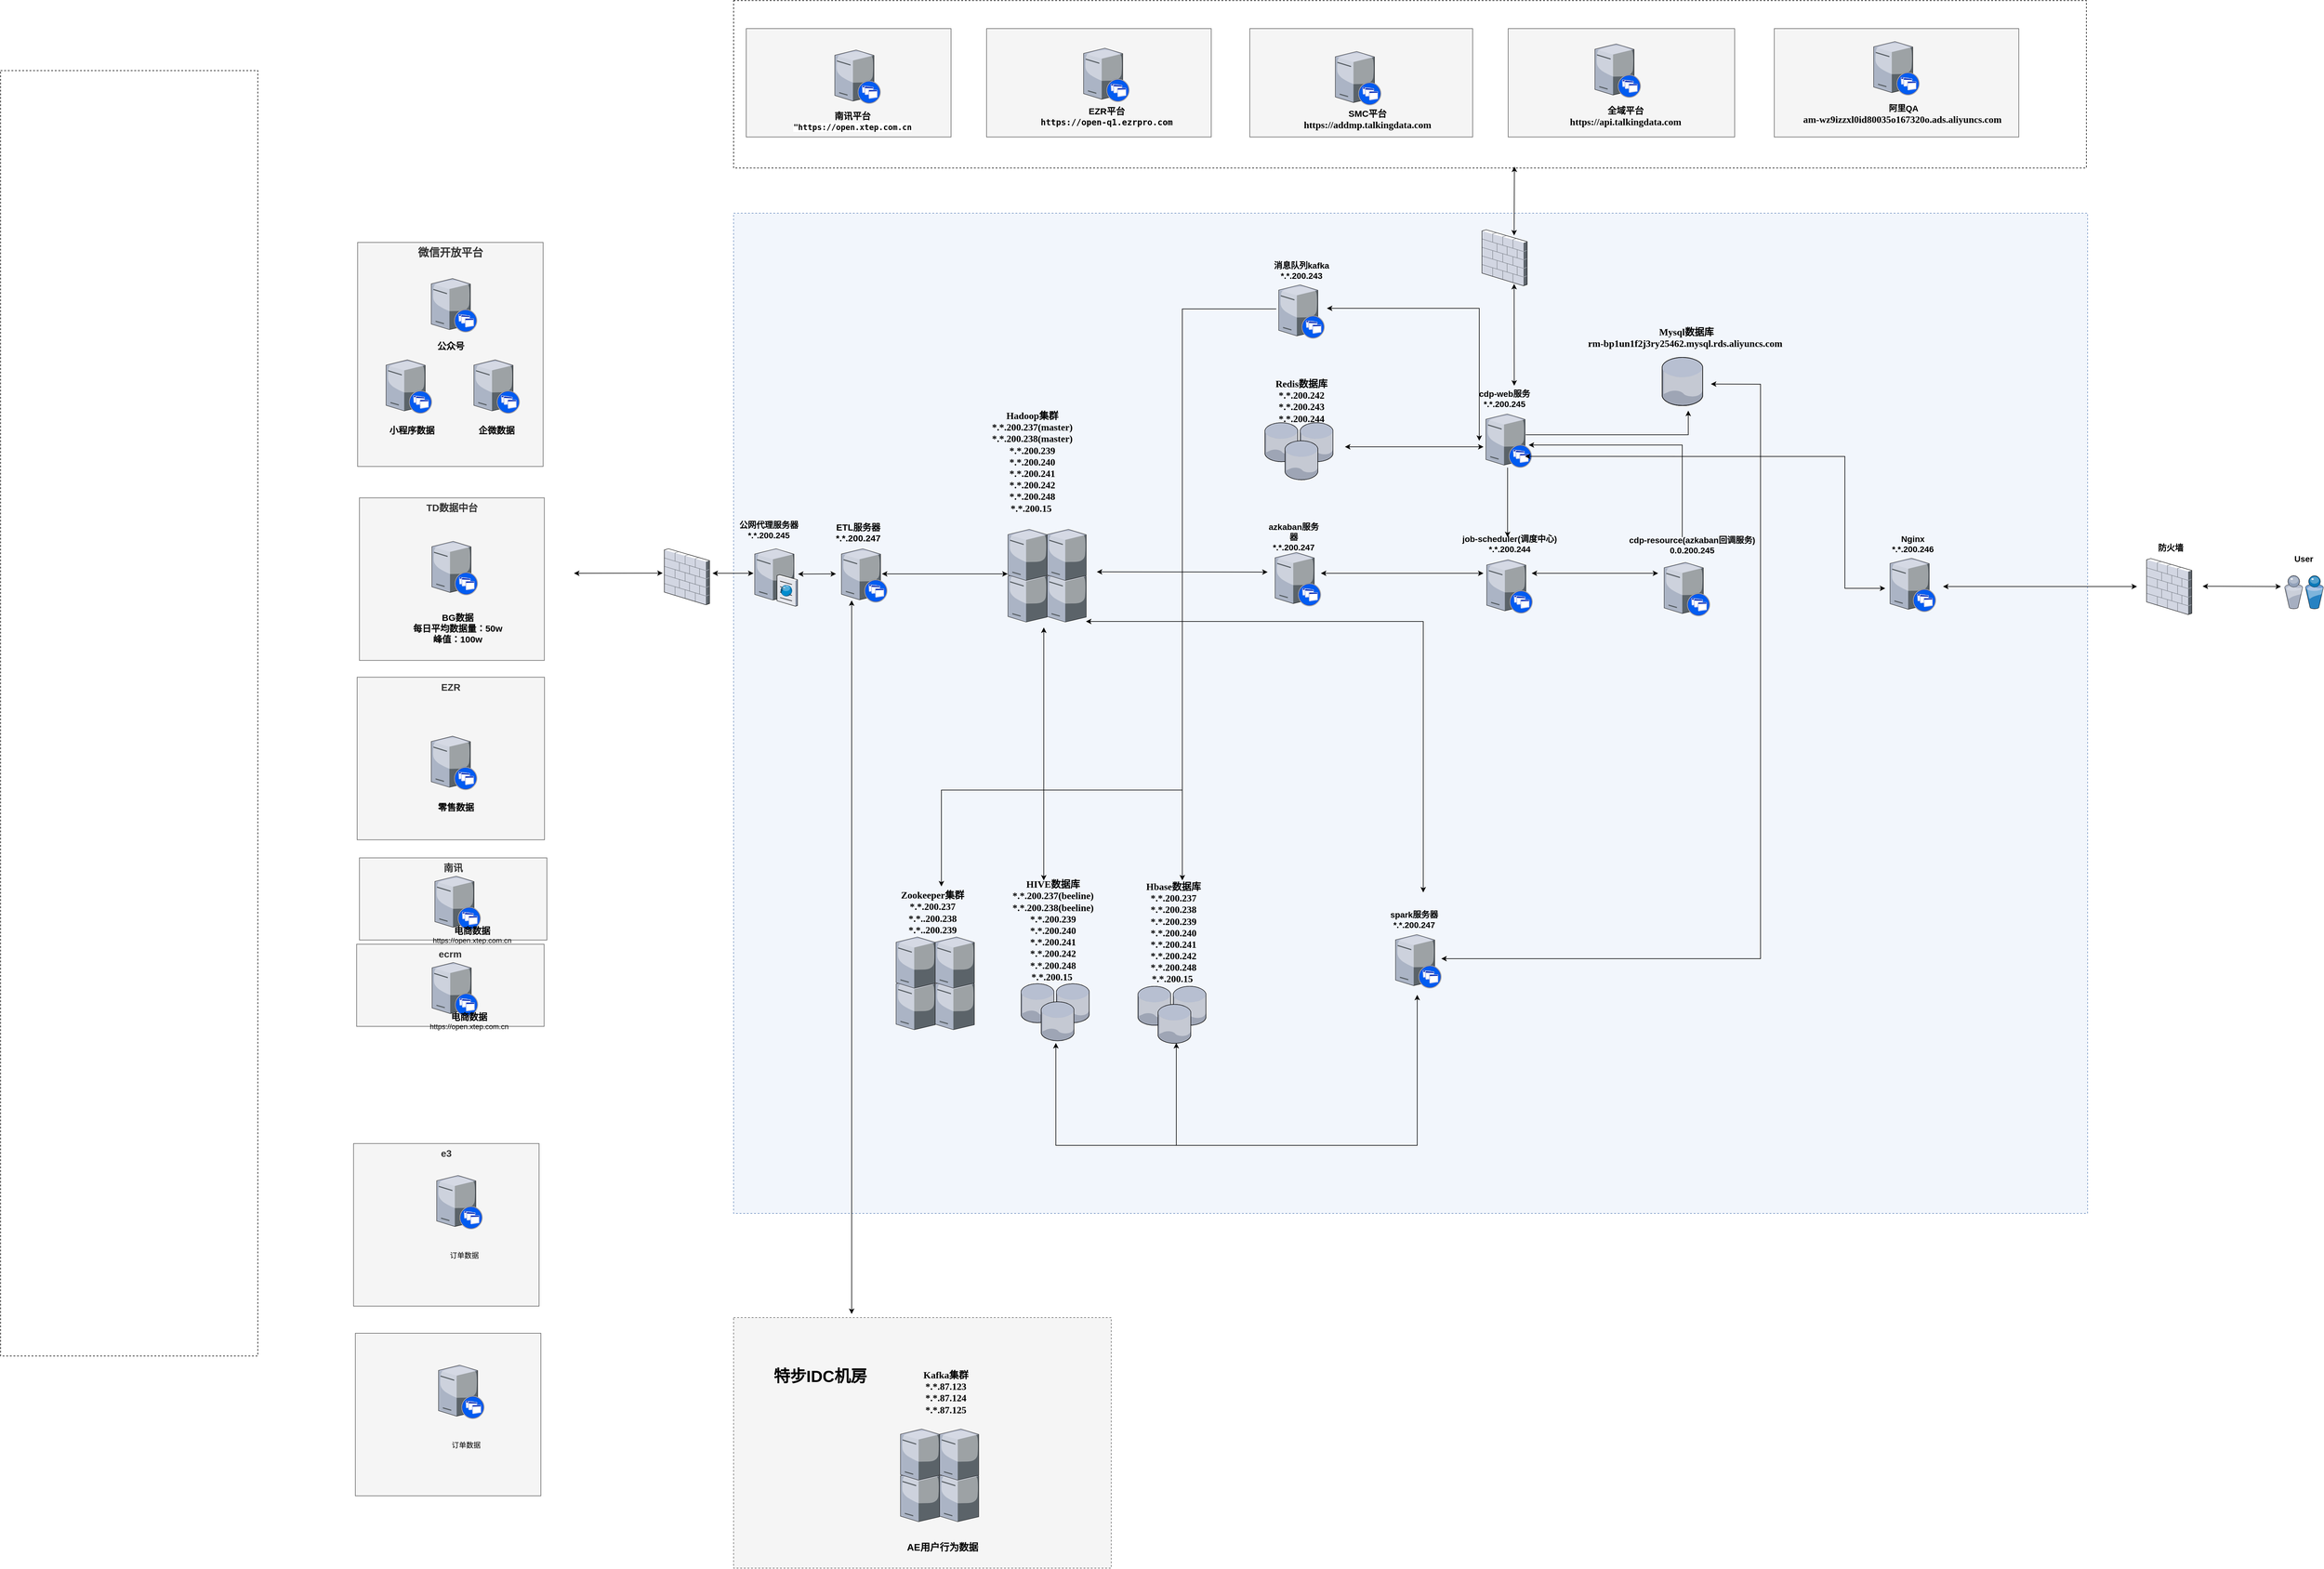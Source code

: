 <mxfile version="24.0.7" type="github">
  <diagram name="Page-1" id="e3a06f82-3646-2815-327d-82caf3d4e204">
    <mxGraphModel dx="1829" dy="174" grid="0" gridSize="10" guides="1" tooltips="1" connect="1" arrows="1" fold="1" page="0" pageScale="1.5" pageWidth="1169" pageHeight="826" background="none" math="0" shadow="0">
      <root>
        <mxCell id="0" style=";html=1;" />
        <mxCell id="1" style=";html=1;" parent="0" />
        <mxCell id="J9wxSw6iIS5L3MnxYvVa-85" value="" style="rounded=0;whiteSpace=wrap;html=1;dashed=1;" vertex="1" parent="1">
          <mxGeometry x="695" y="769" width="2246" height="278" as="geometry" />
        </mxCell>
        <mxCell id="J9wxSw6iIS5L3MnxYvVa-129" value="" style="rounded=0;whiteSpace=wrap;html=1;fillColor=#f5f5f5;fontColor=#333333;strokeColor=#666666;" vertex="1" parent="1">
          <mxGeometry x="1115" y="815.5" width="373" height="180" as="geometry" />
        </mxCell>
        <mxCell id="J9wxSw6iIS5L3MnxYvVa-125" value="" style="rounded=0;whiteSpace=wrap;html=1;fillColor=#f5f5f5;fontColor=#333333;strokeColor=#666666;" vertex="1" parent="1">
          <mxGeometry x="1981" y="815.5" width="376" height="180" as="geometry" />
        </mxCell>
        <mxCell id="J9wxSw6iIS5L3MnxYvVa-126" value="" style="rounded=0;whiteSpace=wrap;html=1;fillColor=#f5f5f5;fontColor=#333333;strokeColor=#666666;" vertex="1" parent="1">
          <mxGeometry x="1552" y="815.5" width="370" height="180" as="geometry" />
        </mxCell>
        <mxCell id="J9wxSw6iIS5L3MnxYvVa-118" value="" style="rounded=0;whiteSpace=wrap;html=1;dashed=1;fillColor=#f5f5f5;fontColor=#333333;strokeColor=#666666;" vertex="1" parent="1">
          <mxGeometry x="695" y="2956" width="627" height="416" as="geometry" />
        </mxCell>
        <mxCell id="J9wxSw6iIS5L3MnxYvVa-117" value="" style="rounded=0;whiteSpace=wrap;html=1;dashed=1;fillColor=#F2F6FC;strokeColor=#6c8ebf;" vertex="1" parent="1">
          <mxGeometry x="695" y="1122" width="2248" height="1661" as="geometry" />
        </mxCell>
        <mxCell id="J9wxSw6iIS5L3MnxYvVa-53" value="" style="rounded=0;whiteSpace=wrap;html=1;dashed=1;" vertex="1" parent="1">
          <mxGeometry x="-522" y="885.3" width="427" height="2134.4" as="geometry" />
        </mxCell>
        <mxCell id="6a7d8f32e03d9370-58" value="&lt;font style=&quot;font-size: 16px;&quot;&gt;&lt;b&gt;TD数据中台&lt;/b&gt;&lt;/font&gt;" style="whiteSpace=wrap;html=1;fillColor=#f5f5f5;fontSize=14;strokeColor=#666666;verticalAlign=top;fontColor=#333333;" parent="1" vertex="1">
          <mxGeometry x="73.75" y="1594.71" width="307" height="270" as="geometry" />
        </mxCell>
        <mxCell id="6a7d8f32e03d9370-57" value="&lt;b&gt;&lt;font style=&quot;font-size: 18px;&quot;&gt;微信开放平台&lt;/font&gt;&lt;/b&gt;" style="whiteSpace=wrap;html=1;fillColor=#f5f5f5;fontSize=14;strokeColor=#666666;verticalAlign=top;fontColor=#333333;" parent="1" vertex="1">
          <mxGeometry x="70.75" y="1170.6" width="308" height="372" as="geometry" />
        </mxCell>
        <mxCell id="6a7d8f32e03d9370-10" value="" style="verticalLabelPosition=bottom;aspect=fixed;html=1;verticalAlign=top;strokeColor=none;shape=mxgraph.citrix.xenapp_server;fillColor=#66B2FF;gradientColor=#0066CC;fontSize=14;" parent="1" vertex="1">
          <mxGeometry x="874.0" y="1679.25" width="76" height="89" as="geometry" />
        </mxCell>
        <mxCell id="6a7d8f32e03d9370-15" value="" style="verticalLabelPosition=top;aspect=fixed;html=1;verticalAlign=bottom;strokeColor=none;shape=mxgraph.citrix.cache_server;fillColor=#66B2FF;gradientColor=#0066CC;fontSize=14;labelPosition=center;align=center;" parent="1" vertex="1">
          <mxGeometry x="730" y="1677" width="71" height="97.5" as="geometry" />
        </mxCell>
        <mxCell id="6a7d8f32e03d9370-19" value="" style="verticalLabelPosition=bottom;aspect=fixed;html=1;verticalAlign=top;strokeColor=none;shape=mxgraph.citrix.firewall;fillColor=#66B2FF;gradientColor=#0066CC;fontSize=14;" parent="1" vertex="1">
          <mxGeometry x="580" y="1679.25" width="75" height="93" as="geometry" />
        </mxCell>
        <mxCell id="gLpcdgS0-0nNWrfdr-57-5" value="&lt;b&gt;&lt;font style=&quot;font-size: 15px;&quot;&gt;公众号&lt;/font&gt;&lt;/b&gt;" style="text;html=1;align=center;verticalAlign=middle;whiteSpace=wrap;rounded=0;" parent="1" vertex="1">
          <mxGeometry x="191.75" y="1326.6" width="67" height="30" as="geometry" />
        </mxCell>
        <mxCell id="gLpcdgS0-0nNWrfdr-57-6" value="小程序数据" style="text;html=1;align=center;verticalAlign=middle;whiteSpace=wrap;rounded=0;fontSize=15;fontStyle=1" parent="1" vertex="1">
          <mxGeometry x="115.75" y="1467.1" width="90.25" height="30" as="geometry" />
        </mxCell>
        <mxCell id="gLpcdgS0-0nNWrfdr-57-10" value="&lt;font style=&quot;font-size: 15px;&quot;&gt;&lt;b&gt;企微数据&lt;/b&gt;&lt;/font&gt;" style="text;html=1;align=center;verticalAlign=middle;whiteSpace=wrap;rounded=0;" parent="1" vertex="1">
          <mxGeometry x="268.25" y="1467.1" width="67" height="30" as="geometry" />
        </mxCell>
        <mxCell id="gLpcdgS0-0nNWrfdr-57-14" value="&lt;font style=&quot;font-size: 15px;&quot;&gt;&lt;b&gt;BG数据&lt;/b&gt;&lt;/font&gt;&lt;div&gt;&lt;span style=&quot;font-size: 15px;&quot;&gt;&lt;b&gt;每日平均数据量：50w&lt;/b&gt;&lt;/span&gt;&lt;/div&gt;&lt;div&gt;&lt;span style=&quot;font-size: 15px;&quot;&gt;&lt;b&gt;峰值：100w&lt;/b&gt;&lt;/span&gt;&lt;/div&gt;" style="text;html=1;align=center;verticalAlign=middle;whiteSpace=wrap;rounded=0;" parent="1" vertex="1">
          <mxGeometry x="142.87" y="1795" width="188.25" height="32.71" as="geometry" />
        </mxCell>
        <mxCell id="gLpcdgS0-0nNWrfdr-57-15" value="&lt;b&gt;&lt;font style=&quot;font-size: 16px;&quot;&gt;EZR&lt;/font&gt;&lt;/b&gt;" style="whiteSpace=wrap;html=1;fillColor=#f5f5f5;fontSize=14;strokeColor=#666666;verticalAlign=top;fontColor=#333333;" parent="1" vertex="1">
          <mxGeometry x="70" y="1892.6" width="311" height="270" as="geometry" />
        </mxCell>
        <mxCell id="gLpcdgS0-0nNWrfdr-57-17" value="零售数据" style="text;html=1;align=center;verticalAlign=middle;whiteSpace=wrap;rounded=0;fontSize=15;fontStyle=1" parent="1" vertex="1">
          <mxGeometry x="193" y="2092.6" width="82" height="30" as="geometry" />
        </mxCell>
        <mxCell id="gLpcdgS0-0nNWrfdr-57-18" value="&lt;b&gt;&lt;font style=&quot;font-size: 16px;&quot;&gt;南讯&lt;/font&gt;&lt;/b&gt;" style="whiteSpace=wrap;html=1;fillColor=#f5f5f5;fontSize=14;strokeColor=#666666;verticalAlign=top;fontColor=#333333;" parent="1" vertex="1">
          <mxGeometry x="73.75" y="2192.6" width="311.25" height="136.4" as="geometry" />
        </mxCell>
        <mxCell id="gLpcdgS0-0nNWrfdr-57-29" value="ETL服务器&lt;div style=&quot;font-size: 15px;&quot;&gt;*.*.200.247&lt;/div&gt;" style="text;html=1;align=center;verticalAlign=middle;whiteSpace=wrap;rounded=0;fontSize=15;fontStyle=1" parent="1" vertex="1">
          <mxGeometry x="832" y="1637" width="140" height="30" as="geometry" />
        </mxCell>
        <mxCell id="gLpcdgS0-0nNWrfdr-57-30" value="公网代理服务器&lt;div style=&quot;font-size: 14px;&quot;&gt;*.*.200.245&lt;/div&gt;" style="text;html=1;align=center;verticalAlign=middle;whiteSpace=wrap;rounded=0;fontSize=14;fontStyle=1" parent="1" vertex="1">
          <mxGeometry x="701" y="1633" width="105" height="30" as="geometry" />
        </mxCell>
        <mxCell id="gLpcdgS0-0nNWrfdr-57-40" value="" style="verticalLabelPosition=bottom;aspect=fixed;html=1;verticalAlign=top;strokeColor=none;shape=mxgraph.citrix.xenapp_server;fillColor=#66B2FF;gradientColor=#0066CC;fontSize=14;" parent="1" vertex="1">
          <mxGeometry x="1276" y="848" width="76" height="89" as="geometry" />
        </mxCell>
        <mxCell id="gLpcdgS0-0nNWrfdr-57-41" value="EZR平台&lt;div&gt;&lt;font face=&quot;JetBrains Mono, monospace&quot;&gt;&lt;span style=&quot;font-size: 14px;&quot;&gt;https://open-q1.ezrpro.com&lt;/span&gt;&lt;/font&gt;&lt;br&gt;&lt;/div&gt;" style="text;html=1;align=center;verticalAlign=middle;whiteSpace=wrap;rounded=0;fontSize=15;fontStyle=1" parent="1" vertex="1">
          <mxGeometry x="1149.5" y="946" width="329" height="30.5" as="geometry" />
        </mxCell>
        <mxCell id="J9wxSw6iIS5L3MnxYvVa-1" value="" style="verticalLabelPosition=bottom;aspect=fixed;html=1;verticalAlign=top;strokeColor=none;shape=mxgraph.citrix.xenapp_server;fillColor=#66B2FF;gradientColor=#0066CC;fontSize=14;" vertex="1" parent="1">
          <mxGeometry x="193.0" y="1230.6" width="76" height="89" as="geometry" />
        </mxCell>
        <mxCell id="J9wxSw6iIS5L3MnxYvVa-2" value="" style="verticalLabelPosition=bottom;aspect=fixed;html=1;verticalAlign=top;strokeColor=none;shape=mxgraph.citrix.xenapp_server;fillColor=#66B2FF;gradientColor=#0066CC;fontSize=14;" vertex="1" parent="1">
          <mxGeometry x="118.0" y="1365.6" width="76" height="89" as="geometry" />
        </mxCell>
        <mxCell id="J9wxSw6iIS5L3MnxYvVa-3" value="" style="verticalLabelPosition=bottom;aspect=fixed;html=1;verticalAlign=top;strokeColor=none;shape=mxgraph.citrix.xenapp_server;fillColor=#66B2FF;gradientColor=#0066CC;fontSize=14;" vertex="1" parent="1">
          <mxGeometry x="263.75" y="1365.6" width="76" height="89" as="geometry" />
        </mxCell>
        <mxCell id="J9wxSw6iIS5L3MnxYvVa-4" value="" style="verticalLabelPosition=bottom;aspect=fixed;html=1;verticalAlign=top;strokeColor=none;shape=mxgraph.citrix.xenapp_server;fillColor=#66B2FF;gradientColor=#0066CC;fontSize=14;" vertex="1" parent="1">
          <mxGeometry x="194.0" y="1667" width="76" height="89" as="geometry" />
        </mxCell>
        <mxCell id="J9wxSw6iIS5L3MnxYvVa-6" value="" style="verticalLabelPosition=bottom;aspect=fixed;html=1;verticalAlign=top;strokeColor=none;shape=mxgraph.citrix.xenapp_server;fillColor=#66B2FF;gradientColor=#0066CC;fontSize=14;" vertex="1" parent="1">
          <mxGeometry x="193.0" y="1990.6" width="76" height="89" as="geometry" />
        </mxCell>
        <mxCell id="J9wxSw6iIS5L3MnxYvVa-7" value="" style="rounded=0;whiteSpace=wrap;html=1;fillColor=#f5f5f5;fontColor=#333333;strokeColor=#666666;" vertex="1" parent="1">
          <mxGeometry x="716" y="815.5" width="340" height="180" as="geometry" />
        </mxCell>
        <mxCell id="J9wxSw6iIS5L3MnxYvVa-8" value="" style="verticalLabelPosition=bottom;aspect=fixed;html=1;verticalAlign=top;strokeColor=none;shape=mxgraph.citrix.xenapp_server;fillColor=#66B2FF;gradientColor=#0066CC;fontSize=14;" vertex="1" parent="1">
          <mxGeometry x="863" y="851" width="76" height="89" as="geometry" />
        </mxCell>
        <mxCell id="J9wxSw6iIS5L3MnxYvVa-9" value="南讯平台&lt;div&gt;&lt;span style=&quot;font-family: &amp;quot;JetBrains Mono&amp;quot;, monospace; font-size: 9.8pt; background-color: rgb(255, 255, 255);&quot;&gt;&quot;https://open.xtep.com.cn&lt;/span&gt;&lt;/div&gt;" style="text;html=1;align=center;verticalAlign=middle;whiteSpace=wrap;rounded=0;fontSize=15;fontStyle=1" vertex="1" parent="1">
          <mxGeometry x="729" y="960" width="327" height="17" as="geometry" />
        </mxCell>
        <mxCell id="J9wxSw6iIS5L3MnxYvVa-11" value="" style="verticalLabelPosition=bottom;aspect=fixed;html=1;verticalAlign=top;strokeColor=none;shape=mxgraph.citrix.xenapp_server;fillColor=#66B2FF;gradientColor=#0066CC;fontSize=14;" vertex="1" parent="1">
          <mxGeometry x="1694.0" y="853.5" width="76" height="89" as="geometry" />
        </mxCell>
        <mxCell id="J9wxSw6iIS5L3MnxYvVa-12" value="SMC平台&lt;div&gt;&lt;div&gt;&lt;span style=&quot;font-size: 12pt; font-family: BookAntiqua;&quot;&gt;https://addmp.talkingdata.com&lt;/span&gt;&lt;/div&gt;&lt;br&gt;&lt;/div&gt;" style="text;html=1;align=center;verticalAlign=middle;whiteSpace=wrap;rounded=0;fontSize=15;fontStyle=1" vertex="1" parent="1">
          <mxGeometry x="1626.5" y="960" width="241" height="30" as="geometry" />
        </mxCell>
        <mxCell id="J9wxSw6iIS5L3MnxYvVa-14" value="" style="verticalLabelPosition=bottom;aspect=fixed;html=1;verticalAlign=top;strokeColor=none;shape=mxgraph.citrix.xenapp_server;fillColor=#66B2FF;gradientColor=#0066CC;fontSize=14;" vertex="1" parent="1">
          <mxGeometry x="2125" y="841" width="76" height="89" as="geometry" />
        </mxCell>
        <mxCell id="J9wxSw6iIS5L3MnxYvVa-15" value="全域平台&lt;div&gt;&lt;p style=&quot;margin: 0pt 0pt 0.0pt; text-align: justify; font-family: 等线; font-size: 10.5pt;&quot; class=&quot;MsoNormal&quot;&gt;&lt;span style=&quot;font-family: 宋体; font-size: 12pt;&quot;&gt;https://api.talkingdata.com&lt;/span&gt;&lt;/p&gt;&lt;/div&gt;" style="text;html=1;align=center;verticalAlign=middle;whiteSpace=wrap;rounded=0;fontSize=15;fontStyle=1" vertex="1" parent="1">
          <mxGeometry x="2112.19" y="947" width="127.81" height="28.5" as="geometry" />
        </mxCell>
        <mxCell id="J9wxSw6iIS5L3MnxYvVa-16" value="" style="verticalLabelPosition=bottom;sketch=0;aspect=fixed;html=1;verticalAlign=top;strokeColor=none;align=center;outlineConnect=0;shape=mxgraph.citrix.tower_server;" vertex="1" parent="1">
          <mxGeometry x="1150.5" y="1716" width="65" height="85" as="geometry" />
        </mxCell>
        <mxCell id="J9wxSw6iIS5L3MnxYvVa-17" value="" style="verticalLabelPosition=bottom;sketch=0;aspect=fixed;html=1;verticalAlign=top;strokeColor=none;align=center;outlineConnect=0;shape=mxgraph.citrix.tower_server;" vertex="1" parent="1">
          <mxGeometry x="1215.5" y="1716" width="65" height="85" as="geometry" />
        </mxCell>
        <mxCell id="J9wxSw6iIS5L3MnxYvVa-18" value="" style="verticalLabelPosition=bottom;sketch=0;aspect=fixed;html=1;verticalAlign=top;strokeColor=none;align=center;outlineConnect=0;shape=mxgraph.citrix.tower_server;" vertex="1" parent="1">
          <mxGeometry x="1150.5" y="1647" width="65" height="85" as="geometry" />
        </mxCell>
        <mxCell id="J9wxSw6iIS5L3MnxYvVa-19" value="" style="verticalLabelPosition=bottom;sketch=0;aspect=fixed;html=1;verticalAlign=top;strokeColor=none;align=center;outlineConnect=0;shape=mxgraph.citrix.tower_server;" vertex="1" parent="1">
          <mxGeometry x="1215.5" y="1647" width="65" height="85" as="geometry" />
        </mxCell>
        <mxCell id="J9wxSw6iIS5L3MnxYvVa-20" value="&lt;div&gt;&lt;span style=&quot;font-size: 12.025pt; font-family: 宋体; font-weight: bold;&quot;&gt;Hadoop集群&lt;br&gt;&lt;/span&gt;&lt;/div&gt;&lt;div&gt;&lt;span style=&quot;font-size: 12pt; font-family: 宋体; font-weight: bold;&quot;&gt;*.*.200.237(master)&lt;br&gt;&lt;/span&gt;&lt;/div&gt;&lt;div&gt;&lt;span style=&quot;font-size: 12pt; font-family: 宋体; font-weight: bold;&quot;&gt;*.*.200.238(master)&lt;br&gt;&lt;/span&gt;&lt;/div&gt;&lt;div&gt;&lt;span style=&quot;font-size: 12pt; font-family: 宋体; font-weight: bold;&quot;&gt;*.*.200.239&lt;br&gt;&lt;/span&gt;&lt;/div&gt;&lt;div&gt;&lt;span style=&quot;font-size: 12pt; font-family: 宋体; font-weight: bold;&quot;&gt;*.*.200.240&lt;br&gt;&lt;/span&gt;&lt;/div&gt;&lt;div&gt;&lt;span style=&quot;font-size: 12pt; font-family: 宋体; font-weight: bold;&quot;&gt;*.*.200.241&lt;br&gt;&lt;/span&gt;&lt;/div&gt;&lt;div&gt;&lt;span style=&quot;font-size: 12.025pt; font-family: 宋体; font-weight: bold;&quot;&gt;*.*.200.242&lt;br&gt;&lt;/span&gt;&lt;/div&gt;&lt;div&gt;&lt;span style=&quot;font-size: 12pt; font-family: 宋体; font-weight: bold;&quot;&gt;*.*.200.248&lt;br&gt;&lt;/span&gt;&lt;/div&gt;&lt;div&gt;&lt;span style=&quot;font-size: 12pt; font-family: 宋体; font-weight: bold;&quot;&gt;*.*.200.15&amp;nbsp;&lt;/span&gt;&lt;/div&gt;&lt;div&gt;&lt;br&gt;&lt;/div&gt;" style="text;html=1;align=center;verticalAlign=middle;whiteSpace=wrap;rounded=0;" vertex="1" parent="1">
          <mxGeometry x="1090" y="1437" width="202" height="210" as="geometry" />
        </mxCell>
        <mxCell id="J9wxSw6iIS5L3MnxYvVa-21" value="" style="verticalLabelPosition=bottom;aspect=fixed;html=1;verticalAlign=top;strokeColor=none;shape=mxgraph.citrix.xenapp_server;fillColor=#66B2FF;gradientColor=#0066CC;fontSize=14;" vertex="1" parent="1">
          <mxGeometry x="199.0" y="2223" width="76" height="89" as="geometry" />
        </mxCell>
        <mxCell id="J9wxSw6iIS5L3MnxYvVa-22" value="" style="verticalLabelPosition=bottom;sketch=0;aspect=fixed;html=1;verticalAlign=top;strokeColor=none;align=center;outlineConnect=0;shape=mxgraph.citrix.database;" vertex="1" parent="1">
          <mxGeometry x="1577.13" y="1470" width="55" height="64.71" as="geometry" />
        </mxCell>
        <mxCell id="J9wxSw6iIS5L3MnxYvVa-24" value="" style="verticalLabelPosition=bottom;sketch=0;aspect=fixed;html=1;verticalAlign=top;strokeColor=none;align=center;outlineConnect=0;shape=mxgraph.citrix.database;" vertex="1" parent="1">
          <mxGeometry x="1635.69" y="1470" width="55" height="64.71" as="geometry" />
        </mxCell>
        <mxCell id="J9wxSw6iIS5L3MnxYvVa-25" value="" style="verticalLabelPosition=bottom;sketch=0;aspect=fixed;html=1;verticalAlign=top;strokeColor=none;align=center;outlineConnect=0;shape=mxgraph.citrix.database;" vertex="1" parent="1">
          <mxGeometry x="1610.5" y="1500" width="55" height="64.71" as="geometry" />
        </mxCell>
        <mxCell id="J9wxSw6iIS5L3MnxYvVa-26" value="&lt;div&gt;&lt;span style=&quot;font-size: 12pt; font-family: 宋体; font-weight: bold;&quot;&gt;Redis数据库&lt;br&gt;&lt;/span&gt;&lt;/div&gt;&lt;div&gt;&lt;span style=&quot;font-size: 12pt; font-family: 宋体; font-weight: bold;&quot;&gt;*.*.200.242&lt;br&gt;&lt;/span&gt;&lt;/div&gt;&lt;div&gt;&lt;span style=&quot;font-size: 12pt; font-family: 宋体; font-weight: bold;&quot;&gt;*.*.200.243&lt;br&gt;&lt;/span&gt;&lt;/div&gt;&lt;div&gt;&lt;span style=&quot;font-size: 12pt; font-family: 宋体; font-weight: bold;&quot;&gt;&amp;nbsp;*.*.200.244&amp;nbsp;&lt;/span&gt;&lt;/div&gt;&lt;div&gt;&lt;br&gt;&lt;/div&gt;" style="text;html=1;align=center;verticalAlign=middle;whiteSpace=wrap;rounded=0;" vertex="1" parent="1">
          <mxGeometry x="1570" y="1400" width="136" height="81" as="geometry" />
        </mxCell>
        <mxCell id="J9wxSw6iIS5L3MnxYvVa-27" value="" style="verticalLabelPosition=bottom;sketch=0;aspect=fixed;html=1;verticalAlign=top;strokeColor=none;align=center;outlineConnect=0;shape=mxgraph.citrix.database;" vertex="1" parent="1">
          <mxGeometry x="1172.29" y="2401.65" width="55" height="64.71" as="geometry" />
        </mxCell>
        <mxCell id="J9wxSw6iIS5L3MnxYvVa-28" value="" style="verticalLabelPosition=bottom;sketch=0;aspect=fixed;html=1;verticalAlign=top;strokeColor=none;align=center;outlineConnect=0;shape=mxgraph.citrix.database;" vertex="1" parent="1">
          <mxGeometry x="1230.85" y="2401.65" width="55" height="64.71" as="geometry" />
        </mxCell>
        <mxCell id="J9wxSw6iIS5L3MnxYvVa-29" value="" style="verticalLabelPosition=bottom;sketch=0;aspect=fixed;html=1;verticalAlign=top;strokeColor=none;align=center;outlineConnect=0;shape=mxgraph.citrix.database;" vertex="1" parent="1">
          <mxGeometry x="1205.66" y="2431.65" width="55" height="64.71" as="geometry" />
        </mxCell>
        <mxCell id="J9wxSw6iIS5L3MnxYvVa-30" value="&lt;div&gt;&lt;br&gt;&lt;div&gt;&lt;span style=&quot;font-size: 12pt; font-family: 宋体; font-weight: bold;&quot;&gt;HIVE数据库&lt;br&gt;&lt;/span&gt;&lt;/div&gt;&lt;div&gt;&lt;span style=&quot;font-size: 12pt; font-family: 宋体; font-weight: bold;&quot;&gt;*.*.200.237(beeline)&lt;br&gt;&lt;/span&gt;&lt;/div&gt;&lt;div&gt;&lt;span style=&quot;font-size: 12pt; font-family: 宋体; font-weight: bold;&quot;&gt;*.*.200.238(beeline)&lt;br&gt;&lt;/span&gt;&lt;/div&gt;&lt;div&gt;&lt;span style=&quot;font-size: 12pt; font-family: 宋体; font-weight: bold;&quot;&gt;*.*.200.239&lt;br&gt;&lt;/span&gt;&lt;/div&gt;&lt;div&gt;&lt;span style=&quot;font-size: 12.025pt; font-family: 宋体; font-weight: bold;&quot;&gt;*.*.200.240&lt;br&gt;&lt;/span&gt;&lt;/div&gt;&lt;div&gt;&lt;span style=&quot;font-size: 12pt; font-family: 宋体; font-weight: bold;&quot;&gt;*.*.200.241&lt;br&gt;&lt;/span&gt;&lt;/div&gt;&lt;div&gt;&lt;span style=&quot;font-size: 12pt; font-family: 宋体; font-weight: bold;&quot;&gt;*.*.200.242&lt;br&gt;&lt;/span&gt;&lt;/div&gt;&lt;div&gt;&lt;span style=&quot;font-size: 12pt; font-family: 宋体; font-weight: bold;&quot;&gt;*.*.200.248&lt;br&gt;&lt;/span&gt;&lt;/div&gt;&lt;div&gt;&lt;span style=&quot;font-size: 12pt; font-family: 宋体; font-weight: bold;&quot;&gt;*.*.200.15&amp;nbsp;&lt;/span&gt;&lt;/div&gt;&lt;br&gt;&lt;/div&gt;" style="text;html=1;align=center;verticalAlign=middle;whiteSpace=wrap;rounded=0;" vertex="1" parent="1">
          <mxGeometry x="1150.5" y="2201.65" width="149.31" height="222" as="geometry" />
        </mxCell>
        <mxCell id="J9wxSw6iIS5L3MnxYvVa-35" value="" style="verticalLabelPosition=bottom;sketch=0;aspect=fixed;html=1;verticalAlign=top;strokeColor=none;align=center;outlineConnect=0;shape=mxgraph.citrix.database;" vertex="1" parent="1">
          <mxGeometry x="1366.26" y="2405.89" width="55" height="64.71" as="geometry" />
        </mxCell>
        <mxCell id="J9wxSw6iIS5L3MnxYvVa-36" value="" style="verticalLabelPosition=bottom;sketch=0;aspect=fixed;html=1;verticalAlign=top;strokeColor=none;align=center;outlineConnect=0;shape=mxgraph.citrix.database;" vertex="1" parent="1">
          <mxGeometry x="1424.82" y="2405.89" width="55" height="64.71" as="geometry" />
        </mxCell>
        <mxCell id="J9wxSw6iIS5L3MnxYvVa-37" value="" style="verticalLabelPosition=bottom;sketch=0;aspect=fixed;html=1;verticalAlign=top;strokeColor=none;align=center;outlineConnect=0;shape=mxgraph.citrix.database;" vertex="1" parent="1">
          <mxGeometry x="1399.63" y="2435.89" width="55" height="64.71" as="geometry" />
        </mxCell>
        <mxCell id="J9wxSw6iIS5L3MnxYvVa-38" value="&lt;div&gt;&lt;span style=&quot;font-size: 12pt; font-family: 宋体; font-weight: bold;&quot;&gt;Hbase数据库&lt;br/&gt;&lt;/span&gt;&lt;/div&gt;&lt;div&gt;&lt;span style=&quot;font-size: 12pt; font-family: 宋体; font-weight: bold;&quot;&gt;*.*.200.237&lt;br/&gt;&lt;/span&gt;&lt;/div&gt;&lt;div&gt;&lt;span style=&quot;font-family: 宋体; font-size: 16px; font-weight: 700; background-color: initial;&quot;&gt;*.*.&lt;/span&gt;&lt;span style=&quot;font-size: 12pt; font-family: 宋体; font-weight: bold;&quot;&gt;200.238&lt;br/&gt;&lt;/span&gt;&lt;/div&gt;&lt;div&gt;&lt;span style=&quot;font-family: 宋体; font-size: 16px; font-weight: 700; background-color: initial;&quot;&gt;*.*.&lt;/span&gt;&lt;span style=&quot;font-size: 12pt; font-family: 宋体; font-weight: bold;&quot;&gt;200.239&lt;br/&gt;&lt;/span&gt;&lt;/div&gt;&lt;div&gt;&lt;span style=&quot;font-family: 宋体; font-size: 16px; font-weight: 700; background-color: initial;&quot;&gt;*.*.&lt;/span&gt;&lt;span style=&quot;font-size: 12.025pt; font-family: 宋体; font-weight: bold;&quot;&gt;200.240&lt;br/&gt;&lt;/span&gt;&lt;/div&gt;&lt;div&gt;&lt;span style=&quot;font-family: 宋体; font-size: 16px; font-weight: 700; background-color: initial;&quot;&gt;*.*.&lt;/span&gt;&lt;span style=&quot;font-size: 12pt; font-family: 宋体; font-weight: bold;&quot;&gt;200.241&lt;br/&gt;&lt;/span&gt;&lt;/div&gt;&lt;div&gt;&lt;span style=&quot;font-family: 宋体; font-size: 16px; font-weight: 700; background-color: initial;&quot;&gt;*.*.&lt;/span&gt;&lt;span style=&quot;font-size: 12pt; font-family: 宋体; font-weight: bold;&quot;&gt;200.242&lt;br/&gt;&lt;/span&gt;&lt;/div&gt;&lt;div&gt;&lt;span style=&quot;font-family: 宋体; font-size: 16px; font-weight: 700; background-color: initial;&quot;&gt;*.*.&lt;/span&gt;&lt;span style=&quot;font-size: 12pt; font-family: 宋体; font-weight: bold;&quot;&gt;200.248&lt;br/&gt;&lt;/span&gt;&lt;/div&gt;&lt;div&gt;&lt;span style=&quot;font-family: 宋体; font-size: 16px; font-weight: 700; background-color: initial;&quot;&gt;*.*.&lt;/span&gt;&lt;span style=&quot;font-size: 12pt; font-family: 宋体; font-weight: bold;&quot;&gt;200.15&amp;nbsp;&lt;br&gt;&lt;/span&gt;&lt;/div&gt;&lt;div&gt;&lt;br/&gt;&lt;/div&gt;" style="text;html=1;align=center;verticalAlign=middle;whiteSpace=wrap;rounded=0;" vertex="1" parent="1">
          <mxGeometry x="1345.69" y="2211.5" width="158.56" height="224.5" as="geometry" />
        </mxCell>
        <mxCell id="J9wxSw6iIS5L3MnxYvVa-39" value="" style="verticalLabelPosition=bottom;sketch=0;aspect=fixed;html=1;verticalAlign=top;strokeColor=none;align=center;outlineConnect=0;shape=mxgraph.citrix.tower_server;" vertex="1" parent="1">
          <mxGeometry x="964.75" y="2393" width="65" height="85" as="geometry" />
        </mxCell>
        <mxCell id="J9wxSw6iIS5L3MnxYvVa-40" value="" style="verticalLabelPosition=bottom;sketch=0;aspect=fixed;html=1;verticalAlign=top;strokeColor=none;align=center;outlineConnect=0;shape=mxgraph.citrix.tower_server;" vertex="1" parent="1">
          <mxGeometry x="1029.75" y="2393" width="65" height="85" as="geometry" />
        </mxCell>
        <mxCell id="J9wxSw6iIS5L3MnxYvVa-41" value="" style="verticalLabelPosition=bottom;sketch=0;aspect=fixed;html=1;verticalAlign=top;strokeColor=none;align=center;outlineConnect=0;shape=mxgraph.citrix.tower_server;" vertex="1" parent="1">
          <mxGeometry x="964.75" y="2324" width="65" height="85" as="geometry" />
        </mxCell>
        <mxCell id="J9wxSw6iIS5L3MnxYvVa-42" value="" style="verticalLabelPosition=bottom;sketch=0;aspect=fixed;html=1;verticalAlign=top;strokeColor=none;align=center;outlineConnect=0;shape=mxgraph.citrix.tower_server;" vertex="1" parent="1">
          <mxGeometry x="1029.75" y="2324" width="65" height="85" as="geometry" />
        </mxCell>
        <mxCell id="J9wxSw6iIS5L3MnxYvVa-43" value="&lt;div&gt;&lt;span style=&quot;font-size: 12pt; font-family: 宋体; font-weight: bold;&quot;&gt;Zookeeper集群&lt;br&gt;&lt;/span&gt;&lt;/div&gt;&lt;div&gt;&lt;span style=&quot;font-size: 12pt; font-family: 宋体; font-weight: bold;&quot;&gt;*.*.200.237&lt;br&gt;&lt;/span&gt;&lt;/div&gt;&lt;div&gt;&lt;span style=&quot;font-family: 宋体; font-size: 16px; font-weight: 700; background-color: initial;&quot;&gt;*.*.&lt;/span&gt;&lt;span style=&quot;font-size: 12pt; font-family: 宋体; font-weight: bold;&quot;&gt;.200.238&lt;br&gt;&lt;/span&gt;&lt;/div&gt;&lt;div&gt;&lt;span style=&quot;font-family: 宋体; font-size: 16px; font-weight: 700; background-color: initial;&quot;&gt;*.*.&lt;/span&gt;&lt;span style=&quot;font-size: 12pt; font-family: 宋体; font-weight: bold;&quot;&gt;.200.239&lt;br&gt;&lt;/span&gt;&lt;/div&gt;&lt;br&gt;&lt;div&gt;&lt;span style=&quot;font-family: 宋体; font-size: 12pt; font-weight: bold; background-color: initial;&quot;&gt;&amp;nbsp;&lt;/span&gt;&lt;br&gt;&lt;/div&gt;&lt;div&gt;&lt;br&gt;&lt;/div&gt;" style="text;html=1;align=center;verticalAlign=middle;whiteSpace=wrap;rounded=0;" vertex="1" parent="1">
          <mxGeometry x="950" y="2267" width="150.5" height="79" as="geometry" />
        </mxCell>
        <mxCell id="J9wxSw6iIS5L3MnxYvVa-44" value="" style="verticalLabelPosition=bottom;sketch=0;aspect=fixed;html=1;verticalAlign=top;strokeColor=none;align=center;outlineConnect=0;shape=mxgraph.citrix.tower_server;" vertex="1" parent="1">
          <mxGeometry x="972" y="3210" width="65" height="85" as="geometry" />
        </mxCell>
        <mxCell id="J9wxSw6iIS5L3MnxYvVa-45" value="" style="verticalLabelPosition=bottom;sketch=0;aspect=fixed;html=1;verticalAlign=top;strokeColor=none;align=center;outlineConnect=0;shape=mxgraph.citrix.tower_server;" vertex="1" parent="1">
          <mxGeometry x="1037" y="3210" width="65" height="85" as="geometry" />
        </mxCell>
        <mxCell id="J9wxSw6iIS5L3MnxYvVa-46" value="" style="verticalLabelPosition=bottom;sketch=0;aspect=fixed;html=1;verticalAlign=top;strokeColor=none;align=center;outlineConnect=0;shape=mxgraph.citrix.tower_server;" vertex="1" parent="1">
          <mxGeometry x="972" y="3141" width="65" height="85" as="geometry" />
        </mxCell>
        <mxCell id="J9wxSw6iIS5L3MnxYvVa-47" value="" style="verticalLabelPosition=bottom;sketch=0;aspect=fixed;html=1;verticalAlign=top;strokeColor=none;align=center;outlineConnect=0;shape=mxgraph.citrix.tower_server;" vertex="1" parent="1">
          <mxGeometry x="1037" y="3141" width="65" height="85" as="geometry" />
        </mxCell>
        <mxCell id="J9wxSw6iIS5L3MnxYvVa-48" value="&lt;div&gt;&lt;span style=&quot;font-size: 12pt; font-family: 宋体; font-weight: bold;&quot;&gt;Kafka集群&lt;br&gt;&lt;/span&gt;&lt;/div&gt;&lt;div&gt;&lt;span style=&quot;font-size: 12pt; font-family: 宋体; font-weight: bold;&quot;&gt;*.*.87.123&lt;br&gt;&lt;/span&gt;&lt;/div&gt;&lt;div&gt;&lt;span style=&quot;font-family: 宋体; font-size: 16px; font-weight: 700; background-color: initial;&quot;&gt;*.*.&lt;/span&gt;&lt;span style=&quot;font-size: 12pt; font-family: 宋体; font-weight: bold;&quot;&gt;87.124&lt;br&gt;&lt;/span&gt;&lt;/div&gt;&lt;div&gt;&lt;span style=&quot;font-family: 宋体; font-size: 16px; font-weight: 700; background-color: initial;&quot;&gt;&amp;nbsp;*.*.&lt;/span&gt;&lt;span style=&quot;font-size: 12pt; font-family: 宋体; font-weight: bold;&quot;&gt;87.125&amp;nbsp;&lt;br&gt;&lt;/span&gt;&lt;/div&gt;&lt;div&gt;&lt;br&gt;&lt;/div&gt;" style="text;html=1;align=center;verticalAlign=middle;whiteSpace=wrap;rounded=0;" vertex="1" parent="1">
          <mxGeometry x="972" y="3047" width="150.5" height="80" as="geometry" />
        </mxCell>
        <mxCell id="J9wxSw6iIS5L3MnxYvVa-49" value="" style="verticalLabelPosition=bottom;aspect=fixed;html=1;verticalAlign=top;strokeColor=none;shape=mxgraph.citrix.xenapp_server;fillColor=#66B2FF;gradientColor=#0066CC;fontSize=14;" vertex="1" parent="1">
          <mxGeometry x="1594" y="1685.5" width="76" height="89" as="geometry" />
        </mxCell>
        <mxCell id="J9wxSw6iIS5L3MnxYvVa-50" value="&lt;b style=&quot;font-size: 14px;&quot;&gt;&lt;font style=&quot;font-size: 14px;&quot;&gt;azkaban服务器&lt;/font&gt;&lt;/b&gt;&lt;div style=&quot;font-size: 14px;&quot;&gt;&lt;b style=&quot;&quot;&gt;&lt;font style=&quot;font-size: 14px;&quot;&gt;*.*.200.247&lt;/font&gt;&lt;/b&gt;&lt;/div&gt;" style="text;html=1;align=center;verticalAlign=middle;whiteSpace=wrap;rounded=0;" vertex="1" parent="1">
          <mxGeometry x="1580" y="1640" width="90" height="40" as="geometry" />
        </mxCell>
        <mxCell id="J9wxSw6iIS5L3MnxYvVa-56" value="" style="endArrow=classic;startArrow=classic;html=1;rounded=0;exitX=0.885;exitY=0.469;exitDx=0;exitDy=0;exitPerimeter=0;" edge="1" parent="1" source="6a7d8f32e03d9370-10">
          <mxGeometry width="50" height="50" relative="1" as="geometry">
            <mxPoint x="1040" y="1718" as="sourcePoint" />
            <mxPoint x="1150" y="1721" as="targetPoint" />
          </mxGeometry>
        </mxCell>
        <mxCell id="J9wxSw6iIS5L3MnxYvVa-59" value="" style="endArrow=classic;startArrow=classic;html=1;rounded=0;exitX=1.031;exitY=0.528;exitDx=0;exitDy=0;exitPerimeter=0;entryX=-0.162;entryY=0.365;entryDx=0;entryDy=0;entryPerimeter=0;" edge="1" parent="1" target="J9wxSw6iIS5L3MnxYvVa-49">
          <mxGeometry width="50" height="50" relative="1" as="geometry">
            <mxPoint x="1298" y="1717.66" as="sourcePoint" />
            <mxPoint x="1549.75" y="1716.83" as="targetPoint" />
          </mxGeometry>
        </mxCell>
        <mxCell id="J9wxSw6iIS5L3MnxYvVa-60" value="" style="verticalLabelPosition=bottom;aspect=fixed;html=1;verticalAlign=top;strokeColor=none;shape=mxgraph.citrix.xenapp_server;fillColor=#66B2FF;gradientColor=#0066CC;fontSize=14;" vertex="1" parent="1">
          <mxGeometry x="1944" y="1455.5" width="76" height="89" as="geometry" />
        </mxCell>
        <mxCell id="J9wxSw6iIS5L3MnxYvVa-61" value="&lt;font style=&quot;font-size: 14px;&quot;&gt;&lt;b&gt;cdp-web服务&lt;/b&gt;&lt;/font&gt;&lt;div style=&quot;font-size: 14px;&quot;&gt;&lt;font style=&quot;font-size: 14px;&quot;&gt;&lt;b&gt;*.*.200.245&lt;/b&gt;&lt;/font&gt;&lt;/div&gt;" style="text;html=1;align=center;verticalAlign=middle;whiteSpace=wrap;rounded=0;" vertex="1" parent="1">
          <mxGeometry x="1930" y="1410" width="90" height="40" as="geometry" />
        </mxCell>
        <mxCell id="J9wxSw6iIS5L3MnxYvVa-62" value="" style="verticalLabelPosition=bottom;aspect=fixed;html=1;verticalAlign=top;strokeColor=none;shape=mxgraph.citrix.firewall;fillColor=#66B2FF;gradientColor=#0066CC;fontSize=14;" vertex="1" parent="1">
          <mxGeometry x="1937.5" y="1149.5" width="75" height="93" as="geometry" />
        </mxCell>
        <mxCell id="J9wxSw6iIS5L3MnxYvVa-63" value="" style="verticalLabelPosition=bottom;aspect=fixed;html=1;verticalAlign=top;strokeColor=none;shape=mxgraph.citrix.xenapp_server;fillColor=#66B2FF;gradientColor=#0066CC;fontSize=14;" vertex="1" parent="1">
          <mxGeometry x="1600" y="1241" width="76" height="89" as="geometry" />
        </mxCell>
        <mxCell id="J9wxSw6iIS5L3MnxYvVa-64" value="&lt;font style=&quot;font-size: 14px;&quot;&gt;&lt;b&gt;消息队列kafka&lt;/b&gt;&lt;/font&gt;&lt;div style=&quot;font-size: 14px;&quot;&gt;&lt;font style=&quot;font-size: 14px;&quot;&gt;&lt;b&gt;*.*.200.243&lt;/b&gt;&lt;/font&gt;&lt;/div&gt;" style="text;html=1;align=center;verticalAlign=middle;whiteSpace=wrap;rounded=0;strokeWidth=2;" vertex="1" parent="1">
          <mxGeometry x="1583" y="1195" width="110" height="44.5" as="geometry" />
        </mxCell>
        <mxCell id="J9wxSw6iIS5L3MnxYvVa-65" value="" style="verticalLabelPosition=bottom;aspect=fixed;html=1;verticalAlign=top;strokeColor=none;shape=mxgraph.citrix.xenapp_server;fillColor=#66B2FF;gradientColor=#0066CC;fontSize=14;" vertex="1" parent="1">
          <mxGeometry x="1945.37" y="1697.5" width="76" height="89" as="geometry" />
        </mxCell>
        <mxCell id="J9wxSw6iIS5L3MnxYvVa-66" value="&lt;b style=&quot;font-size: 14px;&quot;&gt;&lt;font style=&quot;font-size: 14px;&quot;&gt;job-scheduler(调度中心)&lt;/font&gt;&lt;/b&gt;&lt;div style=&quot;font-size: 14px;&quot;&gt;&lt;b style=&quot;&quot;&gt;&lt;font style=&quot;font-size: 14px;&quot;&gt;*.*.200.244&lt;/font&gt;&lt;/b&gt;&lt;/div&gt;" style="text;html=1;align=center;verticalAlign=middle;whiteSpace=wrap;rounded=0;" vertex="1" parent="1">
          <mxGeometry x="1890.0" y="1650.5" width="186.75" height="41.5" as="geometry" />
        </mxCell>
        <mxCell id="J9wxSw6iIS5L3MnxYvVa-67" value="" style="endArrow=classic;startArrow=classic;html=1;rounded=0;" edge="1" parent="1">
          <mxGeometry width="50" height="50" relative="1" as="geometry">
            <mxPoint x="1710" y="1510" as="sourcePoint" />
            <mxPoint x="1940" y="1510" as="targetPoint" />
          </mxGeometry>
        </mxCell>
        <mxCell id="J9wxSw6iIS5L3MnxYvVa-68" value="" style="endArrow=classic;startArrow=classic;html=1;rounded=0;" edge="1" parent="1">
          <mxGeometry width="50" height="50" relative="1" as="geometry">
            <mxPoint x="1680" y="1280" as="sourcePoint" />
            <mxPoint x="1933" y="1500" as="targetPoint" />
            <Array as="points">
              <mxPoint x="1933" y="1280" />
            </Array>
          </mxGeometry>
        </mxCell>
        <mxCell id="J9wxSw6iIS5L3MnxYvVa-69" value="" style="endArrow=classic;startArrow=classic;html=1;rounded=0;" edge="1" parent="1">
          <mxGeometry width="50" height="50" relative="1" as="geometry">
            <mxPoint x="1670" y="1720" as="sourcePoint" />
            <mxPoint x="1940" y="1720" as="targetPoint" />
          </mxGeometry>
        </mxCell>
        <mxCell id="J9wxSw6iIS5L3MnxYvVa-71" value="" style="verticalLabelPosition=bottom;aspect=fixed;html=1;verticalAlign=top;strokeColor=none;shape=mxgraph.citrix.xenapp_server;fillColor=#66B2FF;gradientColor=#0066CC;fontSize=14;" vertex="1" parent="1">
          <mxGeometry x="2240" y="1702" width="76" height="89" as="geometry" />
        </mxCell>
        <mxCell id="J9wxSw6iIS5L3MnxYvVa-72" value="&lt;b style=&quot;font-size: 14px;&quot;&gt;&lt;font style=&quot;font-size: 14px;&quot;&gt;cdp-resource(azkaban回调服务)&lt;/font&gt;&lt;/b&gt;&lt;div style=&quot;font-size: 14px;&quot;&gt;&lt;b style=&quot;&quot;&gt;&lt;font style=&quot;font-size: 14px;&quot;&gt;0.0.200.245&lt;/font&gt;&lt;/b&gt;&lt;/div&gt;" style="text;html=1;align=center;verticalAlign=middle;whiteSpace=wrap;rounded=0;" vertex="1" parent="1">
          <mxGeometry x="2180" y="1640" width="213" height="65" as="geometry" />
        </mxCell>
        <mxCell id="J9wxSw6iIS5L3MnxYvVa-73" value="" style="endArrow=classic;startArrow=classic;html=1;rounded=0;" edge="1" parent="1">
          <mxGeometry width="50" height="50" relative="1" as="geometry">
            <mxPoint x="2020" y="1720" as="sourcePoint" />
            <mxPoint x="2230" y="1720" as="targetPoint" />
          </mxGeometry>
        </mxCell>
        <mxCell id="J9wxSw6iIS5L3MnxYvVa-74" value="" style="endArrow=classic;html=1;rounded=0;entryX=0.474;entryY=1;entryDx=0;entryDy=0;entryPerimeter=0;exitX=0.474;exitY=1;exitDx=0;exitDy=0;exitPerimeter=0;" edge="1" parent="1" source="J9wxSw6iIS5L3MnxYvVa-60">
          <mxGeometry width="50" height="50" relative="1" as="geometry">
            <mxPoint x="2030" y="1610" as="sourcePoint" />
            <mxPoint x="1980" y="1660" as="targetPoint" />
          </mxGeometry>
        </mxCell>
        <mxCell id="J9wxSw6iIS5L3MnxYvVa-75" value="" style="endArrow=classic;html=1;rounded=0;entryX=0.934;entryY=0.579;entryDx=0;entryDy=0;entryPerimeter=0;" edge="1" parent="1" target="J9wxSw6iIS5L3MnxYvVa-60">
          <mxGeometry width="50" height="50" relative="1" as="geometry">
            <mxPoint x="2270" y="1660" as="sourcePoint" />
            <mxPoint x="2320" y="1610" as="targetPoint" />
            <Array as="points">
              <mxPoint x="2270" y="1507" />
            </Array>
          </mxGeometry>
        </mxCell>
        <mxCell id="J9wxSw6iIS5L3MnxYvVa-76" value="" style="endArrow=classic;startArrow=classic;html=1;rounded=0;exitX=0.398;exitY=0.128;exitDx=0;exitDy=0;exitPerimeter=0;" edge="1" parent="1" source="J9wxSw6iIS5L3MnxYvVa-30">
          <mxGeometry width="50" height="50" relative="1" as="geometry">
            <mxPoint x="1220" y="2090" as="sourcePoint" />
            <mxPoint x="1210" y="1810" as="targetPoint" />
          </mxGeometry>
        </mxCell>
        <mxCell id="J9wxSw6iIS5L3MnxYvVa-80" value="" style="endArrow=classic;startArrow=classic;html=1;rounded=0;entryX=-0.036;entryY=0.435;entryDx=0;entryDy=0;entryPerimeter=0;" edge="1" parent="1" target="6a7d8f32e03d9370-19">
          <mxGeometry width="50" height="50" relative="1" as="geometry">
            <mxPoint x="430" y="1720" as="sourcePoint" />
            <mxPoint x="480" y="1670" as="targetPoint" />
          </mxGeometry>
        </mxCell>
        <mxCell id="J9wxSw6iIS5L3MnxYvVa-81" value="" style="endArrow=classic;startArrow=classic;html=1;rounded=0;" edge="1" parent="1">
          <mxGeometry width="50" height="50" relative="1" as="geometry">
            <mxPoint x="660" y="1720" as="sourcePoint" />
            <mxPoint x="728" y="1720" as="targetPoint" />
          </mxGeometry>
        </mxCell>
        <mxCell id="J9wxSw6iIS5L3MnxYvVa-82" value="" style="endArrow=classic;startArrow=classic;html=1;rounded=0;exitX=1.013;exitY=0.454;exitDx=0;exitDy=0;exitPerimeter=0;" edge="1" parent="1" source="6a7d8f32e03d9370-15">
          <mxGeometry width="50" height="50" relative="1" as="geometry">
            <mxPoint x="840" y="1720" as="sourcePoint" />
            <mxPoint x="865" y="1721" as="targetPoint" />
          </mxGeometry>
        </mxCell>
        <mxCell id="J9wxSw6iIS5L3MnxYvVa-84" value="" style="endArrow=classic;startArrow=classic;html=1;rounded=0;entryX=0.456;entryY=0.99;entryDx=0;entryDy=0;entryPerimeter=0;" edge="1" parent="1">
          <mxGeometry width="50" height="50" relative="1" as="geometry">
            <mxPoint x="1991.06" y="1408.5" as="sourcePoint" />
            <mxPoint x="1990.88" y="1239.5" as="targetPoint" />
          </mxGeometry>
        </mxCell>
        <mxCell id="J9wxSw6iIS5L3MnxYvVa-86" value="" style="endArrow=classic;startArrow=classic;html=1;rounded=0;entryX=0.514;entryY=1.021;entryDx=0;entryDy=0;entryPerimeter=0;" edge="1" parent="1">
          <mxGeometry width="50" height="50" relative="1" as="geometry">
            <mxPoint x="1990.88" y="1159" as="sourcePoint" />
            <mxPoint x="1991.34" y="1044.67" as="targetPoint" />
          </mxGeometry>
        </mxCell>
        <mxCell id="J9wxSw6iIS5L3MnxYvVa-91" value="" style="endArrow=classic;startArrow=classic;html=1;rounded=0;" edge="1" parent="1">
          <mxGeometry width="50" height="50" relative="1" as="geometry">
            <mxPoint x="1040" y="2240" as="sourcePoint" />
            <mxPoint x="1440" y="2230" as="targetPoint" />
            <Array as="points">
              <mxPoint x="1040" y="2080" />
              <mxPoint x="1440" y="2080" />
            </Array>
          </mxGeometry>
        </mxCell>
        <mxCell id="J9wxSw6iIS5L3MnxYvVa-92" value="" style="endArrow=none;html=1;rounded=0;entryX=-0.053;entryY=0.449;entryDx=0;entryDy=0;entryPerimeter=0;" edge="1" parent="1" target="J9wxSw6iIS5L3MnxYvVa-63">
          <mxGeometry width="50" height="50" relative="1" as="geometry">
            <mxPoint x="1440" y="2080" as="sourcePoint" />
            <mxPoint x="1490" y="2030" as="targetPoint" />
            <Array as="points">
              <mxPoint x="1440" y="1281" />
            </Array>
          </mxGeometry>
        </mxCell>
        <mxCell id="J9wxSw6iIS5L3MnxYvVa-93" value="" style="verticalLabelPosition=bottom;aspect=fixed;html=1;verticalAlign=top;strokeColor=none;shape=mxgraph.citrix.xenapp_server;fillColor=#66B2FF;gradientColor=#0066CC;fontSize=14;" vertex="1" parent="1">
          <mxGeometry x="1794" y="2320" width="76" height="89" as="geometry" />
        </mxCell>
        <mxCell id="J9wxSw6iIS5L3MnxYvVa-94" value="&lt;span style=&quot;font-size: 14px;&quot;&gt;&lt;b&gt;spark服务器&lt;/b&gt;&lt;/span&gt;&lt;br&gt;&lt;div style=&quot;font-size: 14px;&quot;&gt;&lt;b style=&quot;&quot;&gt;&lt;font style=&quot;font-size: 14px;&quot;&gt;*.*.200.247&lt;/font&gt;&lt;/b&gt;&lt;/div&gt;" style="text;html=1;align=center;verticalAlign=middle;whiteSpace=wrap;rounded=0;" vertex="1" parent="1">
          <mxGeometry x="1780" y="2274.5" width="90" height="40" as="geometry" />
        </mxCell>
        <mxCell id="J9wxSw6iIS5L3MnxYvVa-96" value="" style="endArrow=classic;startArrow=classic;html=1;rounded=0;" edge="1" parent="1">
          <mxGeometry width="50" height="50" relative="1" as="geometry">
            <mxPoint x="1830" y="2420" as="sourcePoint" />
            <mxPoint x="1230" y="2500" as="targetPoint" />
            <Array as="points">
              <mxPoint x="1830" y="2670" />
              <mxPoint x="1230" y="2670" />
            </Array>
          </mxGeometry>
        </mxCell>
        <mxCell id="J9wxSw6iIS5L3MnxYvVa-97" value="" style="endArrow=classic;html=1;rounded=0;" edge="1" parent="1">
          <mxGeometry width="50" height="50" relative="1" as="geometry">
            <mxPoint x="1430" y="2670" as="sourcePoint" />
            <mxPoint x="1430" y="2500" as="targetPoint" />
          </mxGeometry>
        </mxCell>
        <mxCell id="J9wxSw6iIS5L3MnxYvVa-98" value="" style="verticalLabelPosition=bottom;sketch=0;aspect=fixed;html=1;verticalAlign=top;strokeColor=none;align=center;outlineConnect=0;shape=mxgraph.citrix.database;" vertex="1" parent="1">
          <mxGeometry x="2236.63" y="1361.5" width="68" height="80" as="geometry" />
        </mxCell>
        <mxCell id="J9wxSw6iIS5L3MnxYvVa-99" value="&lt;div&gt;&lt;span style=&quot;font-size: 12pt; font-family: 宋体; font-weight: bold;&quot;&gt;Mysql数据库&lt;br/&gt;&lt;/span&gt;&lt;/div&gt;&lt;div&gt;&lt;span style=&quot;font-size: 12pt; font-family: 宋体; font-weight: bold;&quot;&gt;rm-bp1un1f2j3ry25462.mysql.rds.aliyuncs.com&amp;nbsp;&lt;/span&gt;&lt;/div&gt;&lt;div&gt;&lt;br/&gt;&lt;/div&gt;" style="text;html=1;align=center;verticalAlign=middle;whiteSpace=wrap;rounded=0;" vertex="1" parent="1">
          <mxGeometry x="2076.75" y="1270" width="400" height="132" as="geometry" />
        </mxCell>
        <mxCell id="J9wxSw6iIS5L3MnxYvVa-100" value="" style="endArrow=classic;html=1;rounded=0;" edge="1" parent="1">
          <mxGeometry width="50" height="50" relative="1" as="geometry">
            <mxPoint x="2010" y="1490" as="sourcePoint" />
            <mxPoint x="2280" y="1450" as="targetPoint" />
            <Array as="points">
              <mxPoint x="2280" y="1490" />
            </Array>
          </mxGeometry>
        </mxCell>
        <mxCell id="J9wxSw6iIS5L3MnxYvVa-101" value="" style="endArrow=classic;startArrow=classic;html=1;rounded=0;entryX=0.602;entryY=1.028;entryDx=0;entryDy=0;entryPerimeter=0;" edge="1" parent="1" target="J9wxSw6iIS5L3MnxYvVa-99">
          <mxGeometry width="50" height="50" relative="1" as="geometry">
            <mxPoint x="1870" y="2360" as="sourcePoint" />
            <mxPoint x="1920" y="2310" as="targetPoint" />
            <Array as="points">
              <mxPoint x="2400" y="2360" />
              <mxPoint x="2400" y="1406" />
            </Array>
          </mxGeometry>
        </mxCell>
        <mxCell id="J9wxSw6iIS5L3MnxYvVa-102" value="" style="rounded=0;whiteSpace=wrap;html=1;fillColor=#f5f5f5;fontColor=#333333;strokeColor=#666666;" vertex="1" parent="1">
          <mxGeometry x="2422.76" y="815.5" width="406" height="180" as="geometry" />
        </mxCell>
        <mxCell id="J9wxSw6iIS5L3MnxYvVa-103" value="" style="verticalLabelPosition=bottom;aspect=fixed;html=1;verticalAlign=top;strokeColor=none;shape=mxgraph.citrix.xenapp_server;fillColor=#66B2FF;gradientColor=#0066CC;fontSize=14;" vertex="1" parent="1">
          <mxGeometry x="2587.76" y="837" width="76" height="89" as="geometry" />
        </mxCell>
        <mxCell id="J9wxSw6iIS5L3MnxYvVa-104" value="阿里QA&lt;div&gt;&lt;div&gt;&lt;span style=&quot;font-size: 12pt; font-family: 宋体;&quot;&gt;am-wz9izzxl0id80035o167320o.ads.aliyuncs.com&amp;nbsp;&lt;/span&gt;&lt;/div&gt;&lt;br&gt;&lt;/div&gt;" style="text;html=1;align=center;verticalAlign=middle;whiteSpace=wrap;rounded=0;fontSize=14;fontStyle=1" vertex="1" parent="1">
          <mxGeometry x="2407" y="919" width="461" height="94" as="geometry" />
        </mxCell>
        <mxCell id="J9wxSw6iIS5L3MnxYvVa-105" value="" style="endArrow=classic;startArrow=classic;html=1;rounded=0;" edge="1" parent="1">
          <mxGeometry width="50" height="50" relative="1" as="geometry">
            <mxPoint x="1280" y="1800" as="sourcePoint" />
            <mxPoint x="1840" y="2250" as="targetPoint" />
            <Array as="points">
              <mxPoint x="1840" y="1800" />
            </Array>
          </mxGeometry>
        </mxCell>
        <mxCell id="J9wxSw6iIS5L3MnxYvVa-107" value="" style="verticalLabelPosition=bottom;aspect=fixed;html=1;verticalAlign=top;strokeColor=none;shape=mxgraph.citrix.xenapp_server;fillColor=#66B2FF;gradientColor=#0066CC;fontSize=14;" vertex="1" parent="1">
          <mxGeometry x="2615" y="1695" width="76" height="89" as="geometry" />
        </mxCell>
        <mxCell id="J9wxSw6iIS5L3MnxYvVa-108" value="&lt;font style=&quot;font-size: 14px;&quot;&gt;&lt;b&gt;Nginx&lt;/b&gt;&lt;/font&gt;&lt;div style=&quot;font-size: 14px;&quot;&gt;&lt;font style=&quot;font-size: 14px;&quot;&gt;&lt;b&gt;*.*.200.246&lt;/b&gt;&lt;/font&gt;&lt;/div&gt;" style="text;html=1;align=center;verticalAlign=middle;whiteSpace=wrap;rounded=0;" vertex="1" parent="1">
          <mxGeometry x="2608" y="1655.5" width="90" height="30" as="geometry" />
        </mxCell>
        <mxCell id="J9wxSw6iIS5L3MnxYvVa-110" value="" style="verticalLabelPosition=bottom;aspect=fixed;html=1;verticalAlign=top;strokeColor=none;shape=mxgraph.citrix.firewall;fillColor=#66B2FF;gradientColor=#0066CC;fontSize=14;" vertex="1" parent="1">
          <mxGeometry x="3041" y="1695.5" width="75" height="93" as="geometry" />
        </mxCell>
        <mxCell id="J9wxSw6iIS5L3MnxYvVa-111" value="" style="endArrow=classic;startArrow=classic;html=1;rounded=0;" edge="1" parent="1">
          <mxGeometry width="50" height="50" relative="1" as="geometry">
            <mxPoint x="2703" y="1742" as="sourcePoint" />
            <mxPoint x="3025" y="1742" as="targetPoint" />
          </mxGeometry>
        </mxCell>
        <mxCell id="J9wxSw6iIS5L3MnxYvVa-112" value="" style="endArrow=classic;startArrow=classic;html=1;rounded=0;" edge="1" parent="1">
          <mxGeometry width="50" height="50" relative="1" as="geometry">
            <mxPoint x="3134" y="1741.6" as="sourcePoint" />
            <mxPoint x="3264" y="1742" as="targetPoint" />
          </mxGeometry>
        </mxCell>
        <mxCell id="J9wxSw6iIS5L3MnxYvVa-113" value="" style="verticalLabelPosition=bottom;sketch=0;aspect=fixed;html=1;verticalAlign=top;strokeColor=none;align=center;outlineConnect=0;shape=mxgraph.citrix.users;" vertex="1" parent="1">
          <mxGeometry x="3270" y="1724" width="64.5" height="55" as="geometry" />
        </mxCell>
        <mxCell id="J9wxSw6iIS5L3MnxYvVa-114" value="&lt;b&gt;&lt;font style=&quot;font-size: 14px;&quot;&gt;防火墙&lt;/font&gt;&lt;/b&gt;" style="text;html=1;align=center;verticalAlign=middle;whiteSpace=wrap;rounded=0;" vertex="1" parent="1">
          <mxGeometry x="3051" y="1663" width="60" height="30" as="geometry" />
        </mxCell>
        <mxCell id="J9wxSw6iIS5L3MnxYvVa-115" value="&lt;b&gt;&lt;font style=&quot;font-size: 14px;&quot;&gt;User&lt;/font&gt;&lt;/b&gt;" style="text;html=1;align=center;verticalAlign=middle;whiteSpace=wrap;rounded=0;" vertex="1" parent="1">
          <mxGeometry x="3272" y="1681" width="60" height="30" as="geometry" />
        </mxCell>
        <mxCell id="J9wxSw6iIS5L3MnxYvVa-119" value="特步IDC机房" style="text;html=1;align=center;verticalAlign=middle;whiteSpace=wrap;rounded=0;fontStyle=1;fontSize=27;" vertex="1" parent="1">
          <mxGeometry x="742" y="3028" width="194" height="52" as="geometry" />
        </mxCell>
        <mxCell id="J9wxSw6iIS5L3MnxYvVa-121" value="" style="endArrow=classic;startArrow=classic;html=1;rounded=0;" edge="1" parent="1">
          <mxGeometry width="50" height="50" relative="1" as="geometry">
            <mxPoint x="891" y="2950" as="sourcePoint" />
            <mxPoint x="891" y="1765" as="targetPoint" />
          </mxGeometry>
        </mxCell>
        <mxCell id="J9wxSw6iIS5L3MnxYvVa-123" value="" style="endArrow=classic;startArrow=classic;html=1;rounded=0;entryX=0.853;entryY=0.791;entryDx=0;entryDy=0;entryPerimeter=0;" edge="1" parent="1" target="J9wxSw6iIS5L3MnxYvVa-60">
          <mxGeometry width="50" height="50" relative="1" as="geometry">
            <mxPoint x="2607" y="1745" as="sourcePoint" />
            <mxPoint x="2657" y="1695" as="targetPoint" />
            <Array as="points">
              <mxPoint x="2540" y="1745" />
              <mxPoint x="2540" y="1526" />
            </Array>
          </mxGeometry>
        </mxCell>
        <mxCell id="J9wxSw6iIS5L3MnxYvVa-124" value="&lt;b&gt;&lt;font style=&quot;font-size: 16px;&quot;&gt;AE用户行为数据&lt;/font&gt;&lt;/b&gt;" style="text;html=1;align=center;verticalAlign=middle;whiteSpace=wrap;rounded=0;" vertex="1" parent="1">
          <mxGeometry x="972" y="3322" width="140" height="30" as="geometry" />
        </mxCell>
        <mxCell id="J9wxSw6iIS5L3MnxYvVa-132" value="&lt;div&gt;&lt;font style=&quot;font-size: 15px;&quot;&gt;&lt;b&gt;电商数据&lt;/b&gt;&lt;/font&gt;&lt;/div&gt;&lt;div&gt;https://open.xtep.com.cn&lt;/div&gt;" style="text;html=1;align=center;verticalAlign=middle;whiteSpace=wrap;rounded=0;" vertex="1" parent="1">
          <mxGeometry x="159" y="2306" width="204" height="30" as="geometry" />
        </mxCell>
        <mxCell id="J9wxSw6iIS5L3MnxYvVa-133" value="&lt;b&gt;&lt;font style=&quot;font-size: 16px;&quot;&gt;e3&lt;/font&gt;&lt;/b&gt;" style="whiteSpace=wrap;html=1;fillColor=#f5f5f5;fontSize=14;strokeColor=#666666;verticalAlign=top;fontColor=#333333;" vertex="1" parent="1">
          <mxGeometry x="64" y="2667" width="308" height="270" as="geometry" />
        </mxCell>
        <mxCell id="J9wxSw6iIS5L3MnxYvVa-134" value="" style="verticalLabelPosition=bottom;aspect=fixed;html=1;verticalAlign=top;strokeColor=none;shape=mxgraph.citrix.xenapp_server;fillColor=#66B2FF;gradientColor=#0066CC;fontSize=14;" vertex="1" parent="1">
          <mxGeometry x="202.0" y="2720" width="76" height="89" as="geometry" />
        </mxCell>
        <mxCell id="J9wxSw6iIS5L3MnxYvVa-135" value="订单数据" style="text;html=1;align=center;verticalAlign=middle;whiteSpace=wrap;rounded=0;" vertex="1" parent="1">
          <mxGeometry x="218" y="2838" width="60" height="30" as="geometry" />
        </mxCell>
        <mxCell id="J9wxSw6iIS5L3MnxYvVa-136" value="" style="whiteSpace=wrap;html=1;fillColor=#f5f5f5;fontSize=14;strokeColor=#666666;verticalAlign=top;fontColor=#333333;" vertex="1" parent="1">
          <mxGeometry x="67" y="2982" width="308" height="270" as="geometry" />
        </mxCell>
        <mxCell id="J9wxSw6iIS5L3MnxYvVa-137" value="" style="verticalLabelPosition=bottom;aspect=fixed;html=1;verticalAlign=top;strokeColor=none;shape=mxgraph.citrix.xenapp_server;fillColor=#66B2FF;gradientColor=#0066CC;fontSize=14;" vertex="1" parent="1">
          <mxGeometry x="205.0" y="3035" width="76" height="89" as="geometry" />
        </mxCell>
        <mxCell id="J9wxSw6iIS5L3MnxYvVa-138" value="订单数据" style="text;html=1;align=center;verticalAlign=middle;whiteSpace=wrap;rounded=0;" vertex="1" parent="1">
          <mxGeometry x="221" y="3153" width="60" height="30" as="geometry" />
        </mxCell>
        <mxCell id="J9wxSw6iIS5L3MnxYvVa-139" value="&lt;b&gt;&lt;font style=&quot;font-size: 16px;&quot;&gt;ecrm&lt;/font&gt;&lt;/b&gt;" style="whiteSpace=wrap;html=1;fillColor=#f5f5f5;fontSize=14;strokeColor=#666666;verticalAlign=top;fontColor=#333333;" vertex="1" parent="1">
          <mxGeometry x="69.12" y="2336" width="311.25" height="136.4" as="geometry" />
        </mxCell>
        <mxCell id="J9wxSw6iIS5L3MnxYvVa-140" value="" style="verticalLabelPosition=bottom;aspect=fixed;html=1;verticalAlign=top;strokeColor=none;shape=mxgraph.citrix.xenapp_server;fillColor=#66B2FF;gradientColor=#0066CC;fontSize=14;" vertex="1" parent="1">
          <mxGeometry x="194.37" y="2366.4" width="76" height="89" as="geometry" />
        </mxCell>
        <mxCell id="J9wxSw6iIS5L3MnxYvVa-141" value="&lt;div&gt;&lt;font style=&quot;font-size: 15px;&quot;&gt;&lt;b&gt;电商数据&lt;/b&gt;&lt;/font&gt;&lt;/div&gt;&lt;div&gt;https://open.xtep.com.cn&lt;/div&gt;" style="text;html=1;align=center;verticalAlign=middle;whiteSpace=wrap;rounded=0;" vertex="1" parent="1">
          <mxGeometry x="154.37" y="2449.4" width="204" height="30" as="geometry" />
        </mxCell>
      </root>
    </mxGraphModel>
  </diagram>
</mxfile>
